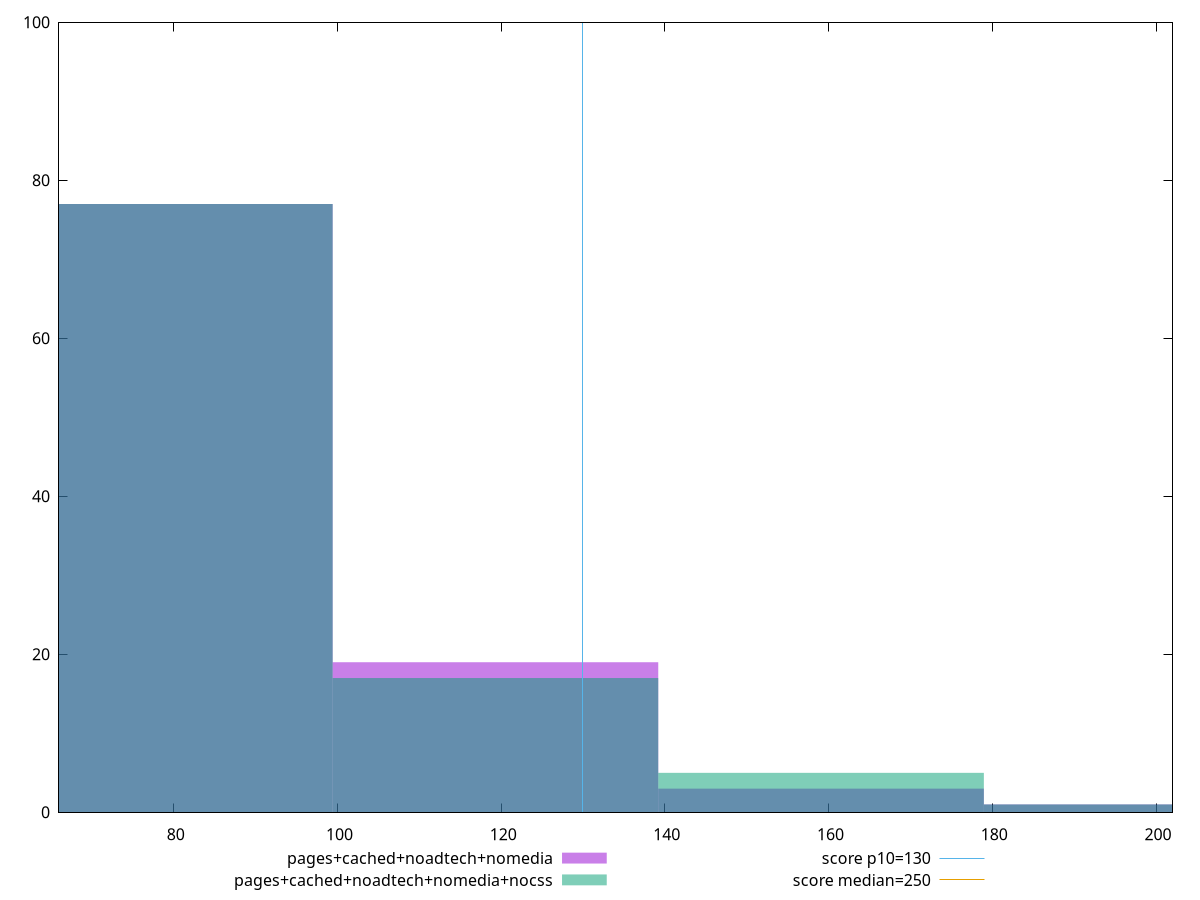 reset

$pagesCachedNoadtechNomedia <<EOF
119.30646601069029 19
159.07528801425372 3
79.53764400712686 77
198.84411001781714 1
EOF

$pagesCachedNoadtechNomediaNocss <<EOF
119.30646601069029 17
198.84411001781714 1
159.07528801425372 5
79.53764400712686 77
EOF

set key outside below
set boxwidth 39.76882200356343
set xrange [66:202]
set yrange [0:100]
set trange [0:100]
set style fill transparent solid 0.5 noborder

set parametric
set terminal svg size 640, 500 enhanced background rgb 'white'
set output "report_00017_2021-02-10T15-08-03.406Z/max-potential-fid/comparison/histogram/3_vs_4.svg"

plot $pagesCachedNoadtechNomedia title "pages+cached+noadtech+nomedia" with boxes, \
     $pagesCachedNoadtechNomediaNocss title "pages+cached+noadtech+nomedia+nocss" with boxes, \
     130,t title "score p10=130", \
     250,t title "score median=250"

reset

